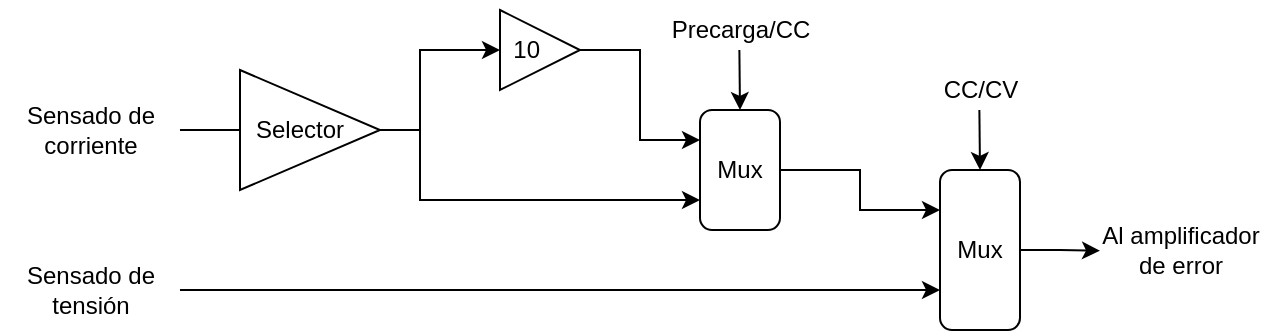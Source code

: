 <mxfile version="20.0.4" type="device"><diagram id="jZlPm244Kykkc05TKV0b" name="Page-1"><mxGraphModel dx="981" dy="550" grid="1" gridSize="10" guides="1" tooltips="1" connect="1" arrows="1" fold="1" page="1" pageScale="1" pageWidth="827" pageHeight="1169" math="0" shadow="0"><root><mxCell id="0"/><mxCell id="1" parent="0"/><mxCell id="tYUnoeM07jTI4kaB2H-Y-5" style="edgeStyle=orthogonalEdgeStyle;rounded=0;orthogonalLoop=1;jettySize=auto;html=1;exitX=1;exitY=0.5;exitDx=0;exitDy=0;entryX=0;entryY=0.25;entryDx=0;entryDy=0;" edge="1" parent="1" source="tYUnoeM07jTI4kaB2H-Y-3" target="tYUnoeM07jTI4kaB2H-Y-4"><mxGeometry relative="1" as="geometry"/></mxCell><mxCell id="tYUnoeM07jTI4kaB2H-Y-6" style="edgeStyle=orthogonalEdgeStyle;rounded=0;orthogonalLoop=1;jettySize=auto;html=1;exitX=0;exitY=0.5;exitDx=0;exitDy=0;entryX=0;entryY=0.75;entryDx=0;entryDy=0;endArrow=classic;endFill=1;startArrow=classic;startFill=1;" edge="1" parent="1" source="tYUnoeM07jTI4kaB2H-Y-3" target="tYUnoeM07jTI4kaB2H-Y-4"><mxGeometry relative="1" as="geometry"><Array as="points"><mxPoint x="320" y="320"/><mxPoint x="320" y="395"/></Array></mxGeometry></mxCell><mxCell id="tYUnoeM07jTI4kaB2H-Y-3" value="10&amp;nbsp; &amp;nbsp;&amp;nbsp;" style="triangle;whiteSpace=wrap;html=1;" vertex="1" parent="1"><mxGeometry x="360" y="300" width="40" height="40" as="geometry"/></mxCell><mxCell id="tYUnoeM07jTI4kaB2H-Y-9" style="edgeStyle=orthogonalEdgeStyle;rounded=0;orthogonalLoop=1;jettySize=auto;html=1;exitX=0.5;exitY=0;exitDx=0;exitDy=0;startArrow=classic;startFill=1;endArrow=none;endFill=0;" edge="1" parent="1" source="tYUnoeM07jTI4kaB2H-Y-4"><mxGeometry relative="1" as="geometry"><mxPoint x="479.69" y="320" as="targetPoint"/></mxGeometry></mxCell><mxCell id="tYUnoeM07jTI4kaB2H-Y-4" value="Mux" style="rounded=1;whiteSpace=wrap;html=1;" vertex="1" parent="1"><mxGeometry x="460" y="350" width="40" height="60" as="geometry"/></mxCell><mxCell id="tYUnoeM07jTI4kaB2H-Y-7" value="" style="endArrow=none;html=1;rounded=0;startArrow=none;" edge="1" parent="1" source="tYUnoeM07jTI4kaB2H-Y-22"><mxGeometry width="50" height="50" relative="1" as="geometry"><mxPoint x="200" y="360" as="sourcePoint"/><mxPoint x="320" y="360" as="targetPoint"/></mxGeometry></mxCell><mxCell id="tYUnoeM07jTI4kaB2H-Y-8" value="Sensado de&lt;br&gt;corriente" style="text;html=1;align=center;verticalAlign=middle;resizable=0;points=[];autosize=1;strokeColor=none;fillColor=none;" vertex="1" parent="1"><mxGeometry x="110" y="340" width="90" height="40" as="geometry"/></mxCell><mxCell id="tYUnoeM07jTI4kaB2H-Y-10" value="Precarga/CC" style="text;html=1;align=center;verticalAlign=middle;resizable=0;points=[];autosize=1;strokeColor=none;fillColor=none;" vertex="1" parent="1"><mxGeometry x="435" y="295" width="90" height="30" as="geometry"/></mxCell><mxCell id="tYUnoeM07jTI4kaB2H-Y-13" style="edgeStyle=orthogonalEdgeStyle;rounded=0;orthogonalLoop=1;jettySize=auto;html=1;exitX=0;exitY=0.25;exitDx=0;exitDy=0;entryX=1;entryY=0.5;entryDx=0;entryDy=0;startArrow=classic;startFill=1;endArrow=none;endFill=0;" edge="1" parent="1" source="tYUnoeM07jTI4kaB2H-Y-11" target="tYUnoeM07jTI4kaB2H-Y-4"><mxGeometry relative="1" as="geometry"/></mxCell><mxCell id="tYUnoeM07jTI4kaB2H-Y-16" style="edgeStyle=orthogonalEdgeStyle;rounded=0;orthogonalLoop=1;jettySize=auto;html=1;exitX=0;exitY=0.75;exitDx=0;exitDy=0;startArrow=classic;startFill=1;endArrow=none;endFill=0;" edge="1" parent="1" source="tYUnoeM07jTI4kaB2H-Y-11"><mxGeometry relative="1" as="geometry"><mxPoint x="200" y="440" as="targetPoint"/></mxGeometry></mxCell><mxCell id="tYUnoeM07jTI4kaB2H-Y-17" style="edgeStyle=orthogonalEdgeStyle;rounded=0;orthogonalLoop=1;jettySize=auto;html=1;exitX=1;exitY=0.5;exitDx=0;exitDy=0;startArrow=none;startFill=0;endArrow=classic;endFill=1;" edge="1" parent="1" source="tYUnoeM07jTI4kaB2H-Y-11"><mxGeometry relative="1" as="geometry"><mxPoint x="660" y="420.345" as="targetPoint"/></mxGeometry></mxCell><mxCell id="tYUnoeM07jTI4kaB2H-Y-19" style="edgeStyle=orthogonalEdgeStyle;rounded=0;orthogonalLoop=1;jettySize=auto;html=1;exitX=0.5;exitY=0;exitDx=0;exitDy=0;startArrow=classic;startFill=1;endArrow=none;endFill=0;" edge="1" parent="1" source="tYUnoeM07jTI4kaB2H-Y-11"><mxGeometry relative="1" as="geometry"><mxPoint x="599.69" y="350" as="targetPoint"/></mxGeometry></mxCell><mxCell id="tYUnoeM07jTI4kaB2H-Y-11" value="Mux" style="rounded=1;whiteSpace=wrap;html=1;" vertex="1" parent="1"><mxGeometry x="580" y="380" width="40" height="80" as="geometry"/></mxCell><mxCell id="tYUnoeM07jTI4kaB2H-Y-15" value="Sensado de&lt;br&gt;tensión" style="text;html=1;align=center;verticalAlign=middle;resizable=0;points=[];autosize=1;strokeColor=none;fillColor=none;" vertex="1" parent="1"><mxGeometry x="110" y="420" width="90" height="40" as="geometry"/></mxCell><mxCell id="tYUnoeM07jTI4kaB2H-Y-18" value="Al amplificador&lt;br&gt;de error" style="text;html=1;align=center;verticalAlign=middle;resizable=0;points=[];autosize=1;strokeColor=none;fillColor=none;" vertex="1" parent="1"><mxGeometry x="650" y="400" width="100" height="40" as="geometry"/></mxCell><mxCell id="tYUnoeM07jTI4kaB2H-Y-20" value="CC/CV" style="text;html=1;align=center;verticalAlign=middle;resizable=0;points=[];autosize=1;strokeColor=none;fillColor=none;" vertex="1" parent="1"><mxGeometry x="570" y="325" width="60" height="30" as="geometry"/></mxCell><mxCell id="tYUnoeM07jTI4kaB2H-Y-22" value="Selector&amp;nbsp; &amp;nbsp;" style="triangle;whiteSpace=wrap;html=1;" vertex="1" parent="1"><mxGeometry x="230" y="330" width="70" height="60" as="geometry"/></mxCell><mxCell id="tYUnoeM07jTI4kaB2H-Y-23" value="" style="endArrow=none;html=1;rounded=0;" edge="1" parent="1" target="tYUnoeM07jTI4kaB2H-Y-22"><mxGeometry width="50" height="50" relative="1" as="geometry"><mxPoint x="200" y="360" as="sourcePoint"/><mxPoint x="320" y="360" as="targetPoint"/></mxGeometry></mxCell></root></mxGraphModel></diagram></mxfile>